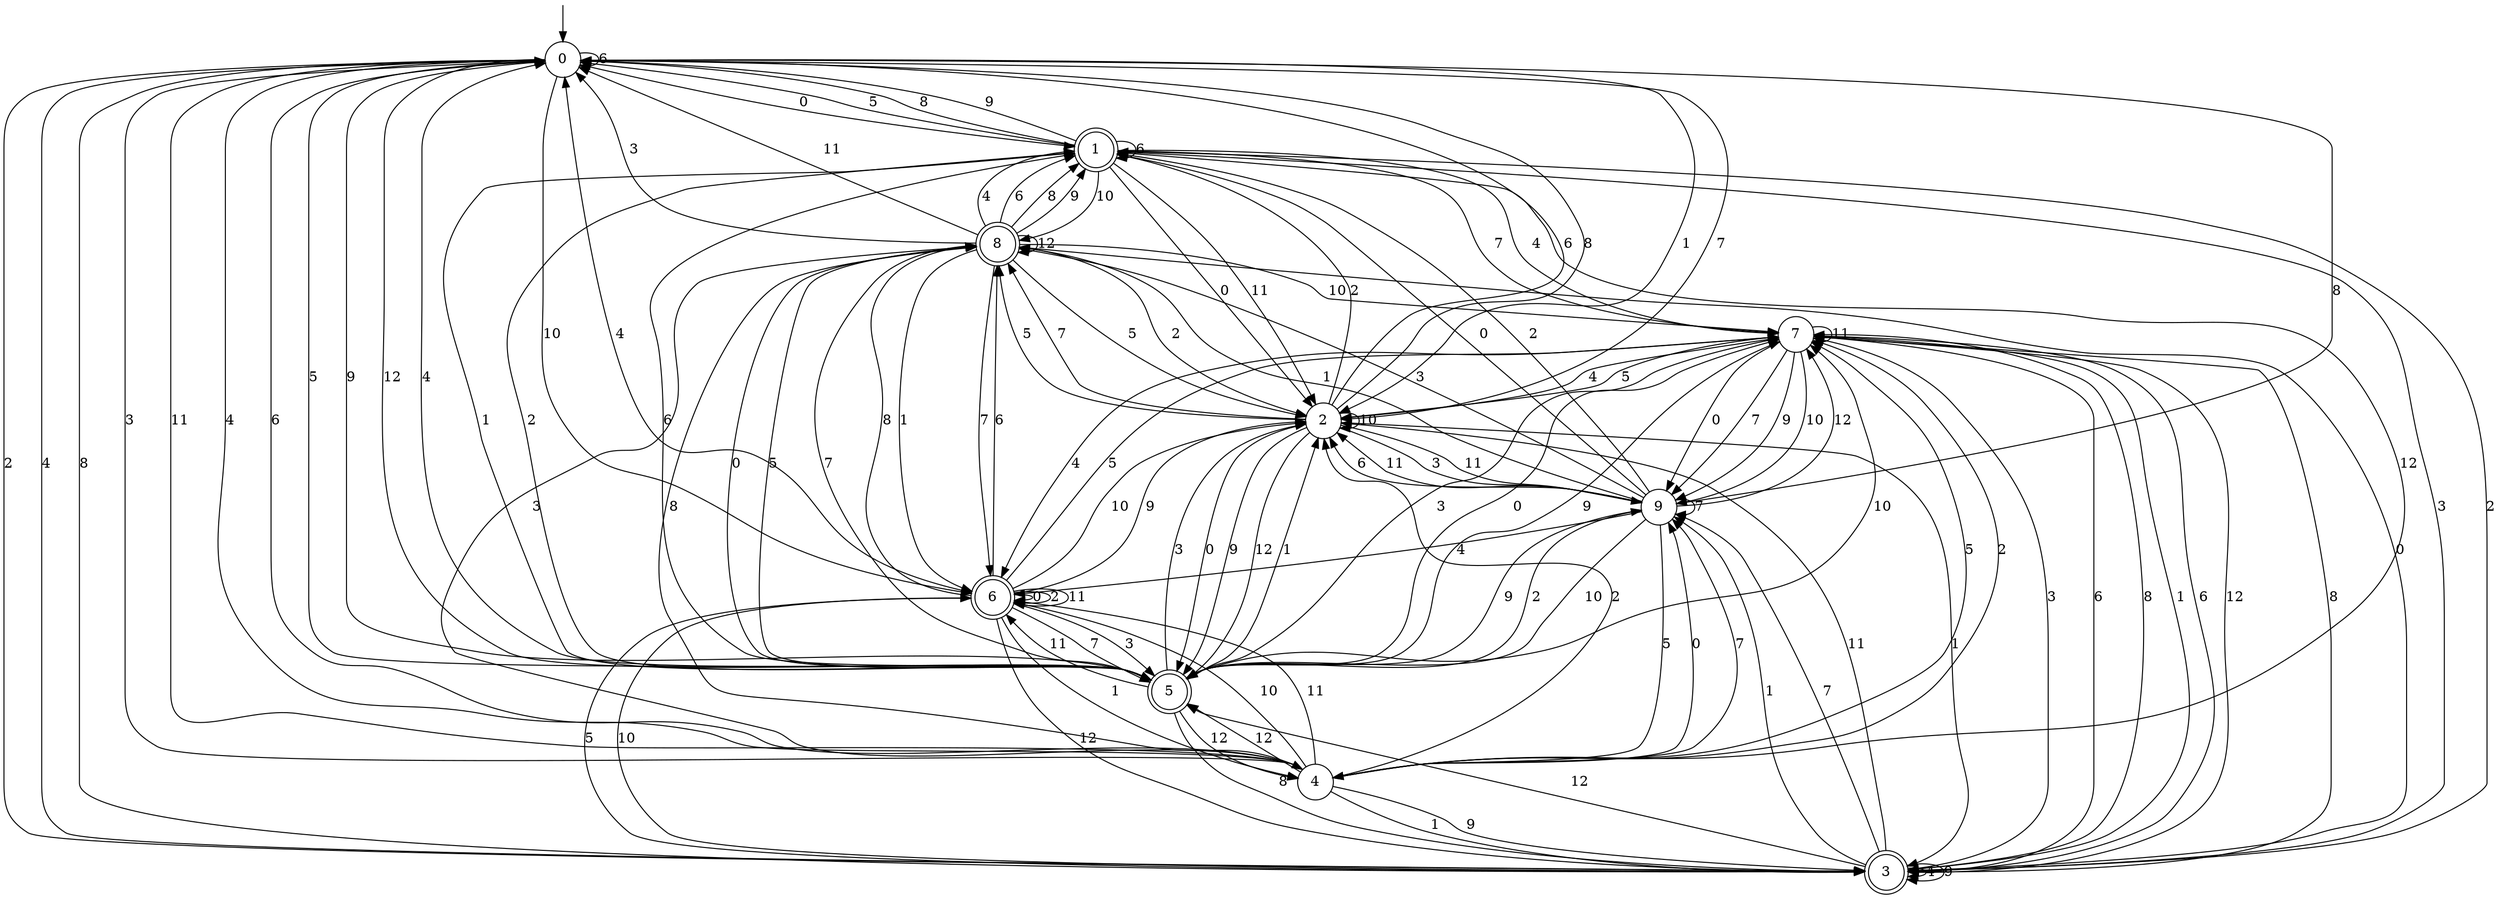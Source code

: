 digraph g {

	s0 [shape="circle" label="0"];
	s1 [shape="doublecircle" label="1"];
	s2 [shape="circle" label="2"];
	s3 [shape="doublecircle" label="3"];
	s4 [shape="circle" label="4"];
	s5 [shape="doublecircle" label="5"];
	s6 [shape="doublecircle" label="6"];
	s7 [shape="circle" label="7"];
	s8 [shape="doublecircle" label="8"];
	s9 [shape="circle" label="9"];
	s0 -> s1 [label="0"];
	s0 -> s2 [label="1"];
	s0 -> s3 [label="2"];
	s0 -> s4 [label="3"];
	s0 -> s3 [label="4"];
	s0 -> s5 [label="5"];
	s0 -> s0 [label="6"];
	s0 -> s2 [label="7"];
	s0 -> s3 [label="8"];
	s0 -> s5 [label="9"];
	s0 -> s6 [label="10"];
	s0 -> s4 [label="11"];
	s0 -> s5 [label="12"];
	s1 -> s2 [label="0"];
	s1 -> s5 [label="1"];
	s1 -> s5 [label="2"];
	s1 -> s3 [label="3"];
	s1 -> s7 [label="4"];
	s1 -> s0 [label="5"];
	s1 -> s1 [label="6"];
	s1 -> s7 [label="7"];
	s1 -> s0 [label="8"];
	s1 -> s0 [label="9"];
	s1 -> s8 [label="10"];
	s1 -> s2 [label="11"];
	s1 -> s4 [label="12"];
	s2 -> s5 [label="0"];
	s2 -> s3 [label="1"];
	s2 -> s1 [label="2"];
	s2 -> s9 [label="3"];
	s2 -> s7 [label="4"];
	s2 -> s8 [label="5"];
	s2 -> s0 [label="6"];
	s2 -> s8 [label="7"];
	s2 -> s0 [label="8"];
	s2 -> s5 [label="9"];
	s2 -> s2 [label="10"];
	s2 -> s9 [label="11"];
	s2 -> s5 [label="12"];
	s3 -> s8 [label="0"];
	s3 -> s9 [label="1"];
	s3 -> s1 [label="2"];
	s3 -> s7 [label="3"];
	s3 -> s3 [label="4"];
	s3 -> s6 [label="5"];
	s3 -> s7 [label="6"];
	s3 -> s9 [label="7"];
	s3 -> s7 [label="8"];
	s3 -> s3 [label="9"];
	s3 -> s6 [label="10"];
	s3 -> s2 [label="11"];
	s3 -> s5 [label="12"];
	s4 -> s9 [label="0"];
	s4 -> s3 [label="1"];
	s4 -> s2 [label="2"];
	s4 -> s8 [label="3"];
	s4 -> s0 [label="4"];
	s4 -> s7 [label="5"];
	s4 -> s0 [label="6"];
	s4 -> s9 [label="7"];
	s4 -> s8 [label="8"];
	s4 -> s3 [label="9"];
	s4 -> s6 [label="10"];
	s4 -> s6 [label="11"];
	s4 -> s5 [label="12"];
	s5 -> s7 [label="0"];
	s5 -> s2 [label="1"];
	s5 -> s9 [label="2"];
	s5 -> s2 [label="3"];
	s5 -> s0 [label="4"];
	s5 -> s8 [label="5"];
	s5 -> s1 [label="6"];
	s5 -> s8 [label="7"];
	s5 -> s3 [label="8"];
	s5 -> s7 [label="9"];
	s5 -> s7 [label="10"];
	s5 -> s6 [label="11"];
	s5 -> s4 [label="12"];
	s6 -> s6 [label="0"];
	s6 -> s4 [label="1"];
	s6 -> s6 [label="2"];
	s6 -> s5 [label="3"];
	s6 -> s0 [label="4"];
	s6 -> s7 [label="5"];
	s6 -> s8 [label="6"];
	s6 -> s5 [label="7"];
	s6 -> s8 [label="8"];
	s6 -> s2 [label="9"];
	s6 -> s2 [label="10"];
	s6 -> s6 [label="11"];
	s6 -> s3 [label="12"];
	s7 -> s9 [label="0"];
	s7 -> s3 [label="1"];
	s7 -> s4 [label="2"];
	s7 -> s5 [label="3"];
	s7 -> s6 [label="4"];
	s7 -> s2 [label="5"];
	s7 -> s3 [label="6"];
	s7 -> s9 [label="7"];
	s7 -> s3 [label="8"];
	s7 -> s9 [label="9"];
	s7 -> s9 [label="10"];
	s7 -> s7 [label="11"];
	s7 -> s3 [label="12"];
	s8 -> s5 [label="0"];
	s8 -> s6 [label="1"];
	s8 -> s2 [label="2"];
	s8 -> s0 [label="3"];
	s8 -> s1 [label="4"];
	s8 -> s2 [label="5"];
	s8 -> s1 [label="6"];
	s8 -> s6 [label="7"];
	s8 -> s1 [label="8"];
	s8 -> s1 [label="9"];
	s8 -> s7 [label="10"];
	s8 -> s0 [label="11"];
	s8 -> s8 [label="12"];
	s9 -> s1 [label="0"];
	s9 -> s8 [label="1"];
	s9 -> s1 [label="2"];
	s9 -> s8 [label="3"];
	s9 -> s6 [label="4"];
	s9 -> s4 [label="5"];
	s9 -> s2 [label="6"];
	s9 -> s9 [label="7"];
	s9 -> s0 [label="8"];
	s9 -> s5 [label="9"];
	s9 -> s5 [label="10"];
	s9 -> s2 [label="11"];
	s9 -> s7 [label="12"];

__start0 [label="" shape="none" width="0" height="0"];
__start0 -> s0;

}
